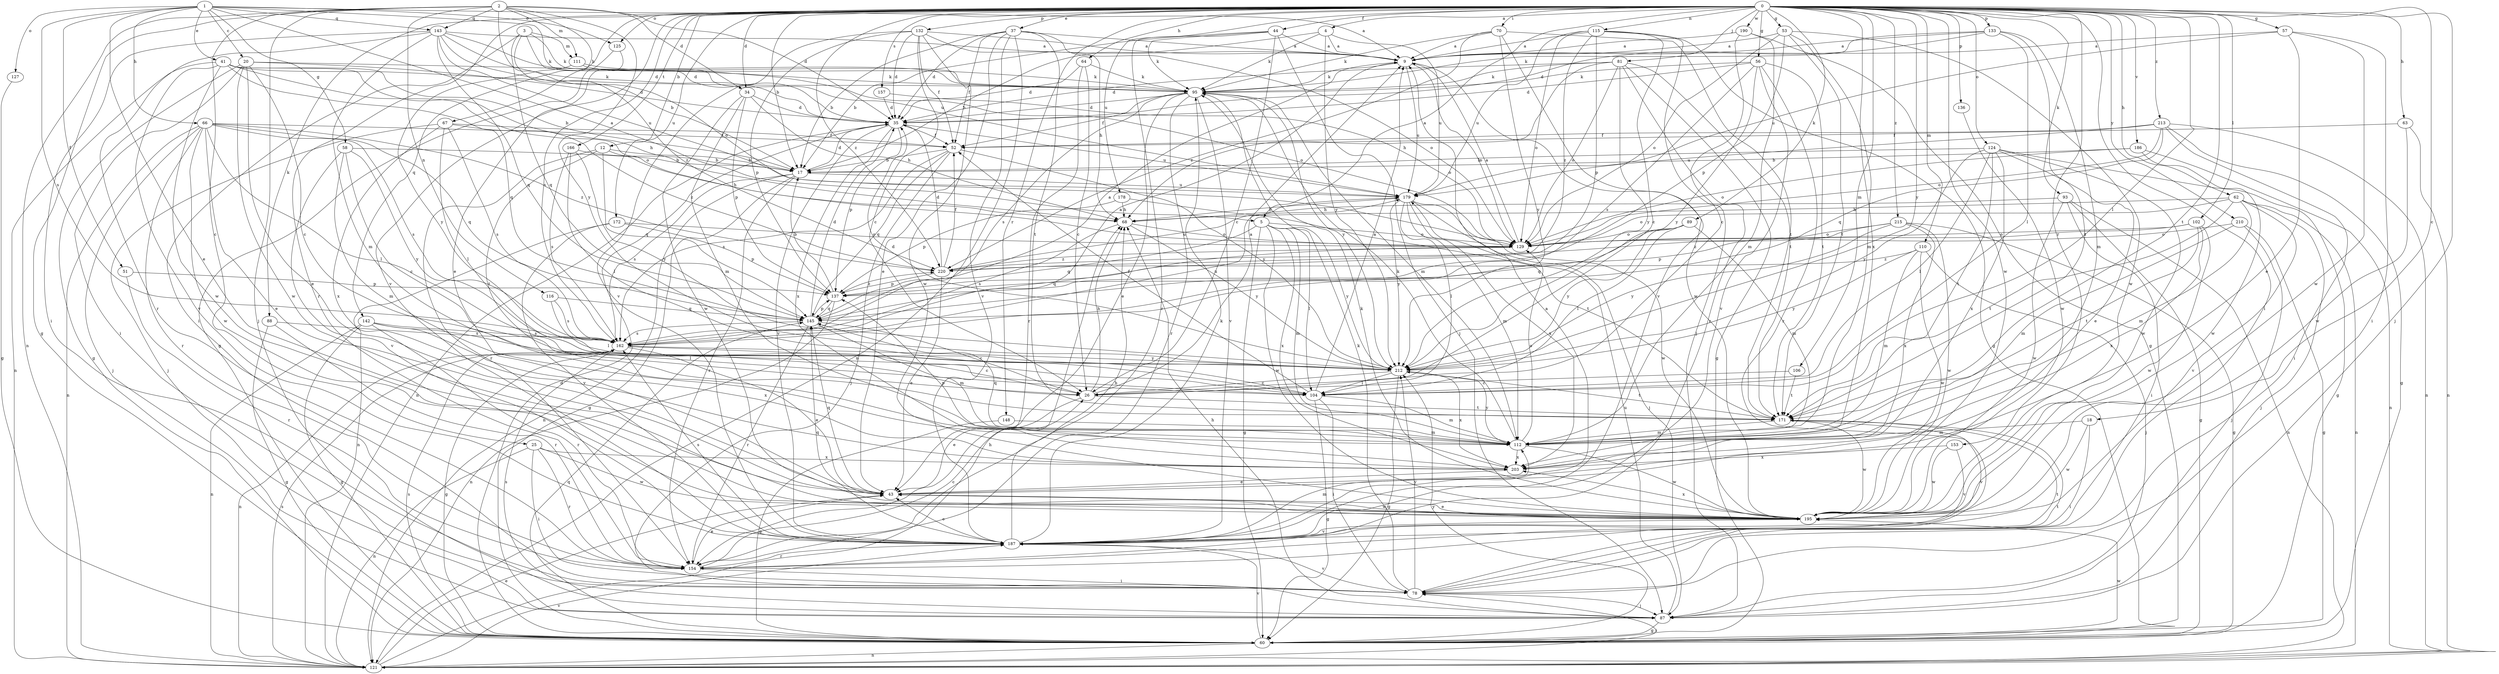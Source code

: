 strict digraph  {
0;
1;
2;
3;
4;
5;
9;
12;
17;
18;
20;
25;
26;
34;
35;
37;
41;
43;
44;
51;
52;
53;
56;
57;
58;
60;
62;
63;
64;
66;
67;
68;
70;
78;
81;
87;
88;
89;
93;
95;
102;
104;
106;
110;
111;
112;
115;
116;
121;
124;
125;
127;
129;
132;
133;
136;
137;
142;
143;
145;
148;
153;
154;
157;
162;
166;
171;
172;
178;
179;
186;
187;
190;
195;
203;
210;
212;
213;
215;
220;
0 -> 4  [label=a];
0 -> 5  [label=a];
0 -> 12  [label=b];
0 -> 17  [label=b];
0 -> 18  [label=c];
0 -> 34  [label=d];
0 -> 37  [label=e];
0 -> 44  [label=f];
0 -> 53  [label=g];
0 -> 56  [label=g];
0 -> 57  [label=g];
0 -> 62  [label=h];
0 -> 63  [label=h];
0 -> 64  [label=h];
0 -> 70  [label=i];
0 -> 78  [label=i];
0 -> 81  [label=j];
0 -> 87  [label=j];
0 -> 88  [label=k];
0 -> 89  [label=k];
0 -> 93  [label=k];
0 -> 102  [label=l];
0 -> 104  [label=l];
0 -> 106  [label=m];
0 -> 110  [label=m];
0 -> 115  [label=n];
0 -> 124  [label=o];
0 -> 125  [label=o];
0 -> 132  [label=p];
0 -> 133  [label=p];
0 -> 136  [label=p];
0 -> 142  [label=q];
0 -> 148  [label=r];
0 -> 153  [label=r];
0 -> 154  [label=r];
0 -> 157  [label=s];
0 -> 162  [label=s];
0 -> 166  [label=t];
0 -> 171  [label=t];
0 -> 172  [label=u];
0 -> 178  [label=u];
0 -> 186  [label=v];
0 -> 187  [label=v];
0 -> 190  [label=w];
0 -> 195  [label=w];
0 -> 203  [label=x];
0 -> 210  [label=y];
0 -> 212  [label=y];
0 -> 213  [label=z];
0 -> 215  [label=z];
0 -> 220  [label=z];
1 -> 5  [label=a];
1 -> 9  [label=a];
1 -> 20  [label=c];
1 -> 41  [label=e];
1 -> 43  [label=e];
1 -> 51  [label=f];
1 -> 58  [label=g];
1 -> 66  [label=h];
1 -> 125  [label=o];
1 -> 127  [label=o];
1 -> 143  [label=q];
1 -> 162  [label=s];
1 -> 179  [label=u];
2 -> 25  [label=c];
2 -> 34  [label=d];
2 -> 35  [label=d];
2 -> 60  [label=g];
2 -> 67  [label=h];
2 -> 87  [label=j];
2 -> 111  [label=m];
2 -> 116  [label=n];
2 -> 121  [label=n];
2 -> 129  [label=o];
2 -> 143  [label=q];
2 -> 212  [label=y];
3 -> 35  [label=d];
3 -> 78  [label=i];
3 -> 95  [label=k];
3 -> 111  [label=m];
3 -> 145  [label=q];
3 -> 220  [label=z];
4 -> 9  [label=a];
4 -> 17  [label=b];
4 -> 95  [label=k];
4 -> 179  [label=u];
4 -> 212  [label=y];
5 -> 60  [label=g];
5 -> 104  [label=l];
5 -> 112  [label=m];
5 -> 129  [label=o];
5 -> 145  [label=q];
5 -> 195  [label=w];
5 -> 203  [label=x];
5 -> 212  [label=y];
9 -> 95  [label=k];
9 -> 129  [label=o];
9 -> 179  [label=u];
9 -> 195  [label=w];
12 -> 17  [label=b];
12 -> 68  [label=h];
12 -> 145  [label=q];
12 -> 154  [label=r];
12 -> 171  [label=t];
17 -> 35  [label=d];
17 -> 60  [label=g];
17 -> 121  [label=n];
17 -> 154  [label=r];
17 -> 162  [label=s];
17 -> 179  [label=u];
18 -> 78  [label=i];
18 -> 112  [label=m];
18 -> 195  [label=w];
20 -> 26  [label=c];
20 -> 35  [label=d];
20 -> 43  [label=e];
20 -> 60  [label=g];
20 -> 78  [label=i];
20 -> 95  [label=k];
20 -> 195  [label=w];
25 -> 78  [label=i];
25 -> 121  [label=n];
25 -> 154  [label=r];
25 -> 195  [label=w];
25 -> 203  [label=x];
26 -> 9  [label=a];
26 -> 43  [label=e];
26 -> 68  [label=h];
26 -> 171  [label=t];
34 -> 35  [label=d];
34 -> 68  [label=h];
34 -> 112  [label=m];
34 -> 137  [label=p];
34 -> 195  [label=w];
35 -> 52  [label=f];
35 -> 121  [label=n];
35 -> 137  [label=p];
35 -> 179  [label=u];
35 -> 187  [label=v];
35 -> 203  [label=x];
37 -> 9  [label=a];
37 -> 17  [label=b];
37 -> 35  [label=d];
37 -> 43  [label=e];
37 -> 52  [label=f];
37 -> 121  [label=n];
37 -> 129  [label=o];
37 -> 171  [label=t];
37 -> 187  [label=v];
41 -> 17  [label=b];
41 -> 68  [label=h];
41 -> 95  [label=k];
41 -> 121  [label=n];
41 -> 129  [label=o];
41 -> 145  [label=q];
41 -> 187  [label=v];
41 -> 195  [label=w];
43 -> 145  [label=q];
43 -> 195  [label=w];
44 -> 9  [label=a];
44 -> 17  [label=b];
44 -> 26  [label=c];
44 -> 87  [label=j];
44 -> 95  [label=k];
44 -> 154  [label=r];
51 -> 137  [label=p];
51 -> 154  [label=r];
52 -> 17  [label=b];
52 -> 87  [label=j];
52 -> 145  [label=q];
52 -> 162  [label=s];
52 -> 212  [label=y];
53 -> 9  [label=a];
53 -> 112  [label=m];
53 -> 129  [label=o];
53 -> 137  [label=p];
53 -> 171  [label=t];
53 -> 195  [label=w];
56 -> 35  [label=d];
56 -> 95  [label=k];
56 -> 154  [label=r];
56 -> 162  [label=s];
56 -> 171  [label=t];
56 -> 187  [label=v];
56 -> 212  [label=y];
57 -> 9  [label=a];
57 -> 43  [label=e];
57 -> 78  [label=i];
57 -> 179  [label=u];
57 -> 195  [label=w];
58 -> 17  [label=b];
58 -> 26  [label=c];
58 -> 112  [label=m];
58 -> 187  [label=v];
58 -> 212  [label=y];
60 -> 35  [label=d];
60 -> 121  [label=n];
60 -> 145  [label=q];
60 -> 162  [label=s];
60 -> 187  [label=v];
60 -> 195  [label=w];
60 -> 212  [label=y];
62 -> 68  [label=h];
62 -> 87  [label=j];
62 -> 112  [label=m];
62 -> 121  [label=n];
62 -> 129  [label=o];
62 -> 171  [label=t];
62 -> 187  [label=v];
63 -> 52  [label=f];
63 -> 121  [label=n];
63 -> 195  [label=w];
64 -> 26  [label=c];
64 -> 35  [label=d];
64 -> 95  [label=k];
64 -> 154  [label=r];
66 -> 43  [label=e];
66 -> 52  [label=f];
66 -> 87  [label=j];
66 -> 104  [label=l];
66 -> 121  [label=n];
66 -> 145  [label=q];
66 -> 154  [label=r];
66 -> 162  [label=s];
66 -> 195  [label=w];
66 -> 220  [label=z];
67 -> 52  [label=f];
67 -> 87  [label=j];
67 -> 104  [label=l];
67 -> 162  [label=s];
67 -> 203  [label=x];
67 -> 220  [label=z];
68 -> 129  [label=o];
68 -> 162  [label=s];
68 -> 212  [label=y];
70 -> 9  [label=a];
70 -> 95  [label=k];
70 -> 171  [label=t];
70 -> 187  [label=v];
70 -> 212  [label=y];
70 -> 220  [label=z];
78 -> 87  [label=j];
78 -> 95  [label=k];
78 -> 171  [label=t];
78 -> 187  [label=v];
78 -> 212  [label=y];
81 -> 35  [label=d];
81 -> 60  [label=g];
81 -> 68  [label=h];
81 -> 95  [label=k];
81 -> 129  [label=o];
81 -> 154  [label=r];
81 -> 171  [label=t];
81 -> 212  [label=y];
87 -> 60  [label=g];
87 -> 68  [label=h];
87 -> 162  [label=s];
87 -> 179  [label=u];
88 -> 60  [label=g];
88 -> 154  [label=r];
88 -> 162  [label=s];
89 -> 104  [label=l];
89 -> 112  [label=m];
89 -> 129  [label=o];
89 -> 145  [label=q];
89 -> 212  [label=y];
93 -> 60  [label=g];
93 -> 68  [label=h];
93 -> 78  [label=i];
93 -> 121  [label=n];
93 -> 195  [label=w];
95 -> 35  [label=d];
95 -> 43  [label=e];
95 -> 52  [label=f];
95 -> 112  [label=m];
95 -> 154  [label=r];
95 -> 162  [label=s];
95 -> 187  [label=v];
95 -> 212  [label=y];
102 -> 129  [label=o];
102 -> 137  [label=p];
102 -> 171  [label=t];
102 -> 195  [label=w];
102 -> 203  [label=x];
104 -> 9  [label=a];
104 -> 52  [label=f];
104 -> 60  [label=g];
104 -> 78  [label=i];
104 -> 112  [label=m];
106 -> 26  [label=c];
106 -> 171  [label=t];
110 -> 87  [label=j];
110 -> 112  [label=m];
110 -> 195  [label=w];
110 -> 212  [label=y];
110 -> 220  [label=z];
111 -> 95  [label=k];
111 -> 129  [label=o];
111 -> 212  [label=y];
112 -> 95  [label=k];
112 -> 129  [label=o];
112 -> 145  [label=q];
112 -> 195  [label=w];
112 -> 203  [label=x];
112 -> 212  [label=y];
115 -> 9  [label=a];
115 -> 26  [label=c];
115 -> 60  [label=g];
115 -> 87  [label=j];
115 -> 129  [label=o];
115 -> 137  [label=p];
115 -> 179  [label=u];
115 -> 220  [label=z];
116 -> 104  [label=l];
116 -> 145  [label=q];
116 -> 162  [label=s];
121 -> 43  [label=e];
121 -> 68  [label=h];
121 -> 78  [label=i];
121 -> 162  [label=s];
121 -> 187  [label=v];
124 -> 17  [label=b];
124 -> 43  [label=e];
124 -> 60  [label=g];
124 -> 104  [label=l];
124 -> 171  [label=t];
124 -> 195  [label=w];
124 -> 203  [label=x];
124 -> 212  [label=y];
125 -> 43  [label=e];
125 -> 60  [label=g];
127 -> 60  [label=g];
129 -> 9  [label=a];
129 -> 145  [label=q];
129 -> 220  [label=z];
132 -> 9  [label=a];
132 -> 26  [label=c];
132 -> 35  [label=d];
132 -> 52  [label=f];
132 -> 68  [label=h];
132 -> 137  [label=p];
132 -> 187  [label=v];
132 -> 195  [label=w];
133 -> 9  [label=a];
133 -> 35  [label=d];
133 -> 95  [label=k];
133 -> 104  [label=l];
133 -> 112  [label=m];
133 -> 171  [label=t];
136 -> 195  [label=w];
137 -> 17  [label=b];
137 -> 121  [label=n];
137 -> 145  [label=q];
137 -> 220  [label=z];
142 -> 60  [label=g];
142 -> 104  [label=l];
142 -> 121  [label=n];
142 -> 154  [label=r];
142 -> 162  [label=s];
142 -> 203  [label=x];
143 -> 9  [label=a];
143 -> 17  [label=b];
143 -> 35  [label=d];
143 -> 78  [label=i];
143 -> 95  [label=k];
143 -> 112  [label=m];
143 -> 145  [label=q];
143 -> 154  [label=r];
143 -> 179  [label=u];
145 -> 9  [label=a];
145 -> 26  [label=c];
145 -> 35  [label=d];
145 -> 112  [label=m];
145 -> 137  [label=p];
145 -> 154  [label=r];
145 -> 162  [label=s];
148 -> 60  [label=g];
148 -> 112  [label=m];
153 -> 187  [label=v];
153 -> 195  [label=w];
153 -> 203  [label=x];
154 -> 26  [label=c];
154 -> 43  [label=e];
154 -> 78  [label=i];
154 -> 171  [label=t];
157 -> 35  [label=d];
157 -> 129  [label=o];
162 -> 9  [label=a];
162 -> 26  [label=c];
162 -> 43  [label=e];
162 -> 60  [label=g];
162 -> 121  [label=n];
162 -> 179  [label=u];
162 -> 212  [label=y];
166 -> 17  [label=b];
166 -> 104  [label=l];
166 -> 162  [label=s];
166 -> 212  [label=y];
171 -> 112  [label=m];
171 -> 187  [label=v];
171 -> 195  [label=w];
172 -> 121  [label=n];
172 -> 129  [label=o];
172 -> 137  [label=p];
172 -> 187  [label=v];
178 -> 68  [label=h];
178 -> 137  [label=p];
178 -> 171  [label=t];
179 -> 68  [label=h];
179 -> 87  [label=j];
179 -> 104  [label=l];
179 -> 112  [label=m];
179 -> 195  [label=w];
179 -> 203  [label=x];
179 -> 212  [label=y];
186 -> 17  [label=b];
186 -> 121  [label=n];
186 -> 129  [label=o];
186 -> 195  [label=w];
187 -> 9  [label=a];
187 -> 43  [label=e];
187 -> 68  [label=h];
187 -> 95  [label=k];
187 -> 112  [label=m];
187 -> 145  [label=q];
187 -> 154  [label=r];
187 -> 162  [label=s];
190 -> 9  [label=a];
190 -> 26  [label=c];
190 -> 60  [label=g];
190 -> 112  [label=m];
195 -> 43  [label=e];
195 -> 95  [label=k];
195 -> 187  [label=v];
195 -> 203  [label=x];
203 -> 43  [label=e];
203 -> 137  [label=p];
210 -> 60  [label=g];
210 -> 87  [label=j];
210 -> 112  [label=m];
210 -> 129  [label=o];
212 -> 26  [label=c];
212 -> 35  [label=d];
212 -> 60  [label=g];
212 -> 104  [label=l];
212 -> 171  [label=t];
212 -> 203  [label=x];
213 -> 52  [label=f];
213 -> 60  [label=g];
213 -> 78  [label=i];
213 -> 121  [label=n];
213 -> 129  [label=o];
213 -> 145  [label=q];
213 -> 179  [label=u];
215 -> 60  [label=g];
215 -> 129  [label=o];
215 -> 195  [label=w];
215 -> 203  [label=x];
215 -> 212  [label=y];
215 -> 220  [label=z];
220 -> 35  [label=d];
220 -> 43  [label=e];
220 -> 52  [label=f];
220 -> 137  [label=p];
220 -> 179  [label=u];
}
